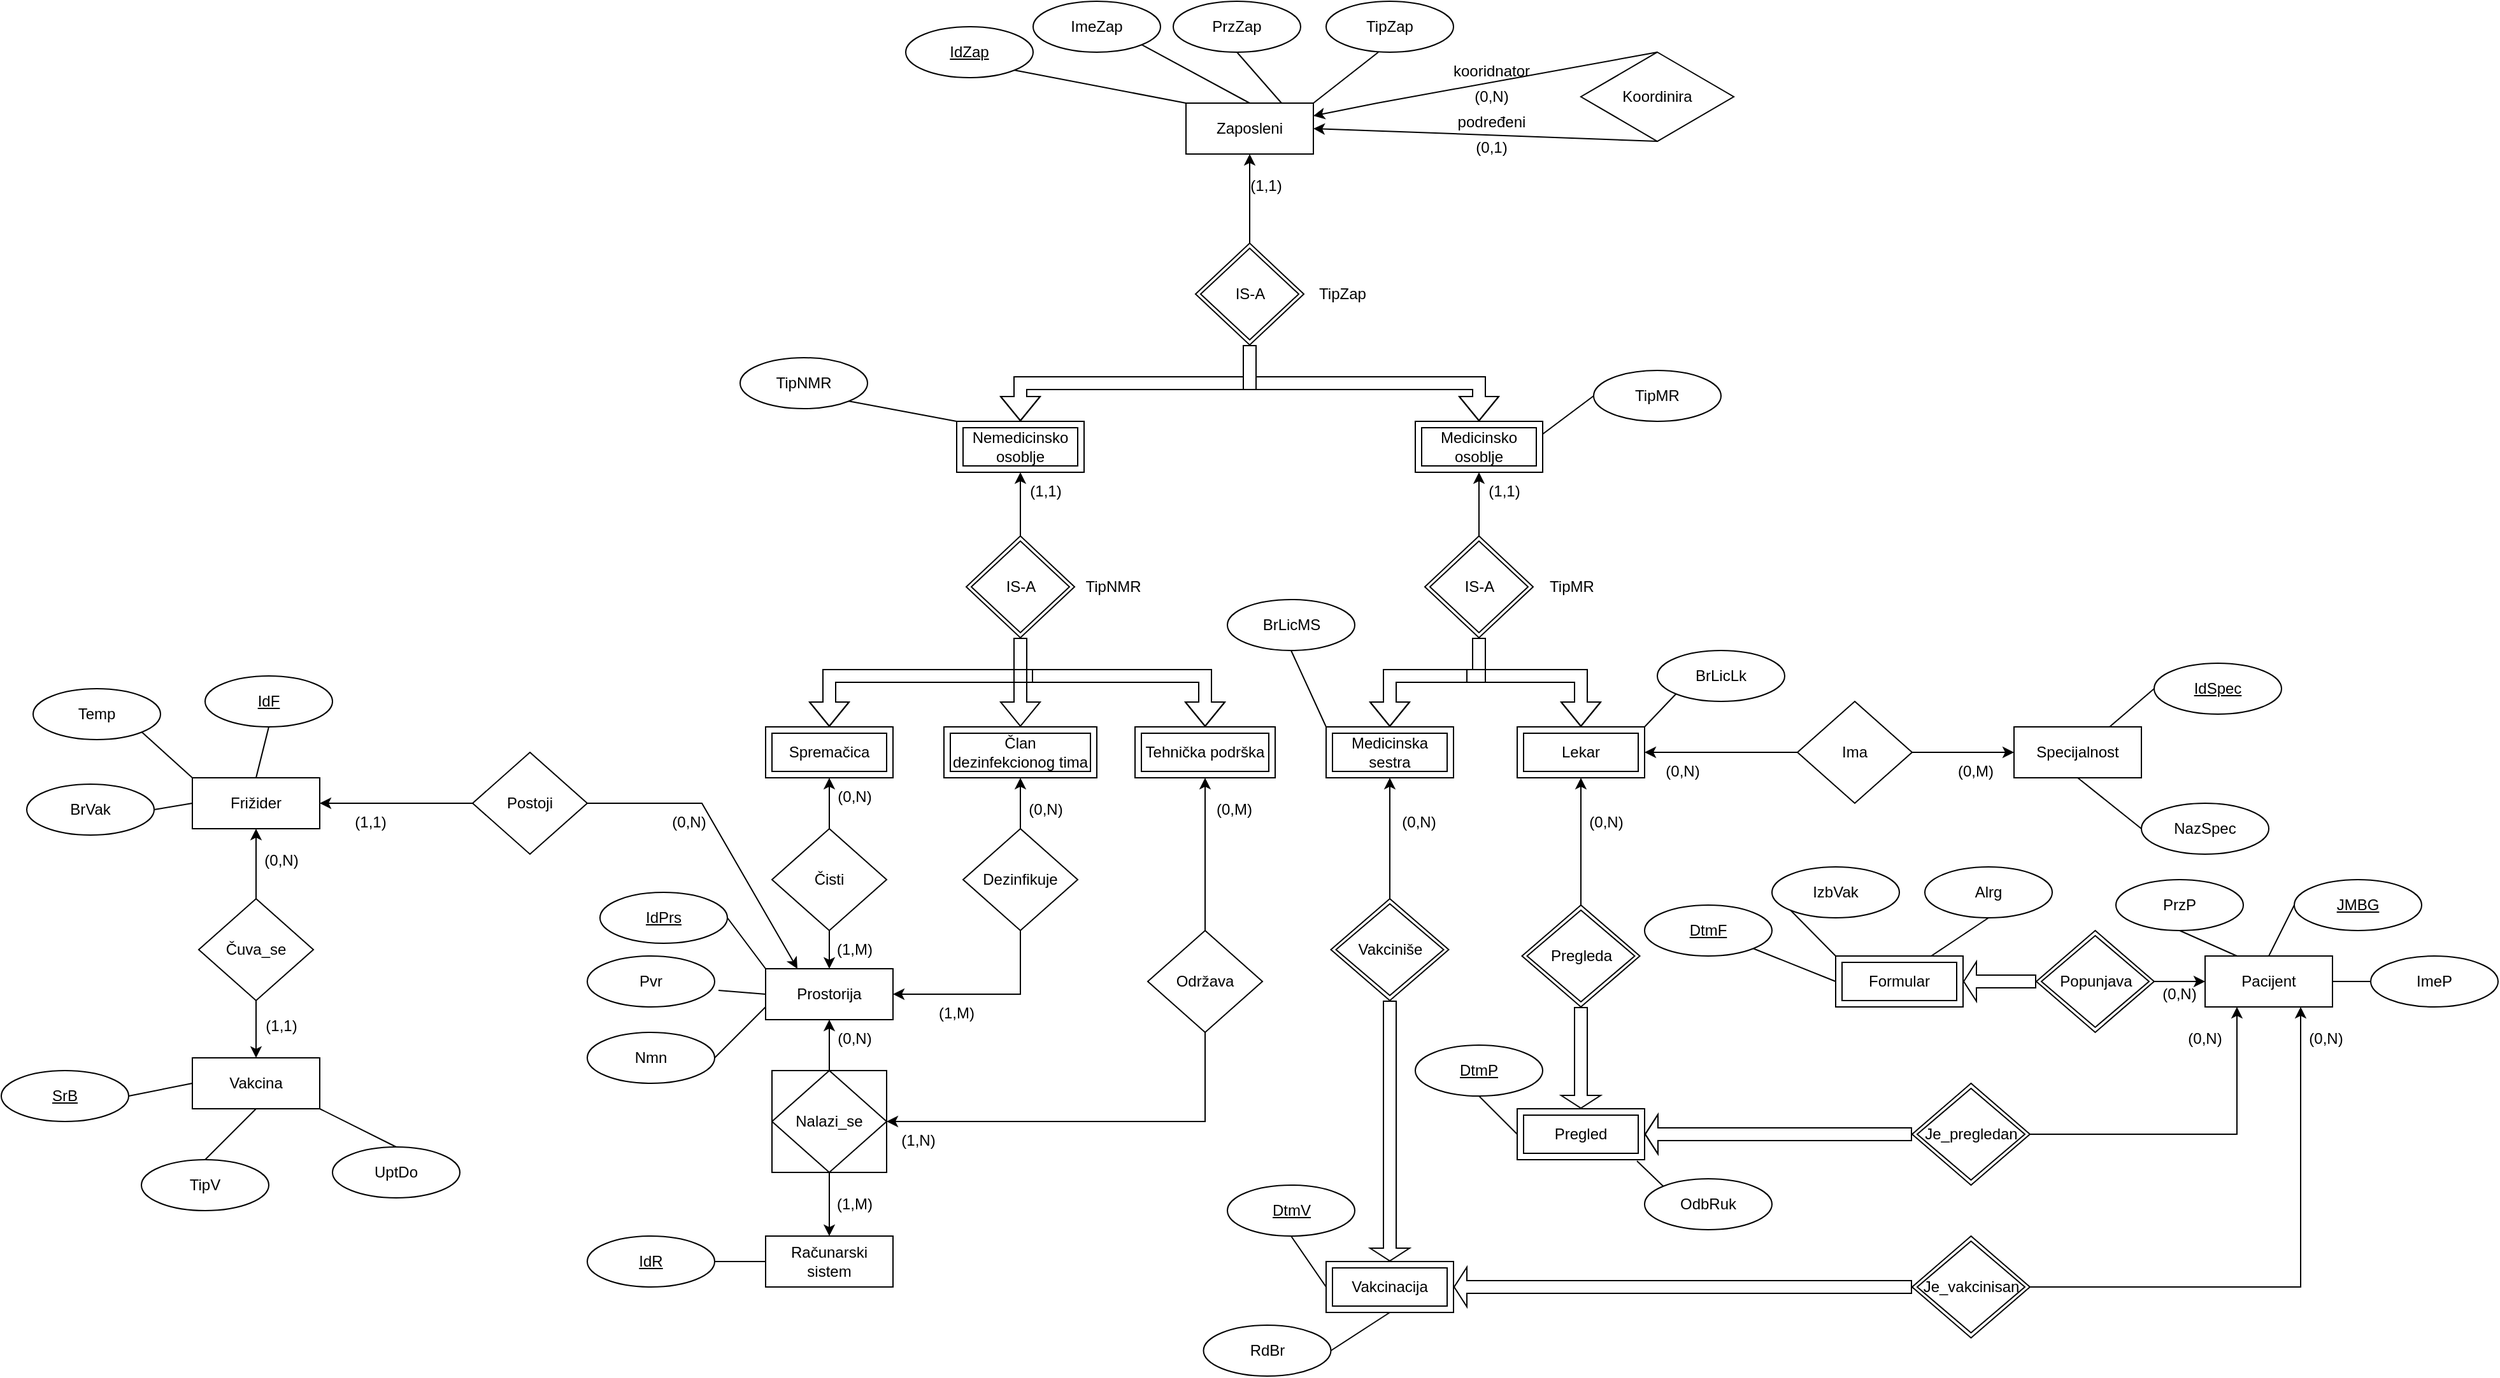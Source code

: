 <mxfile version="16.2.4" type="device"><diagram id="JkDskE3pNG-vyWXaG_0D" name="Page-1"><mxGraphModel dx="2272" dy="762" grid="1" gridSize="10" guides="1" tooltips="1" connect="1" arrows="1" fold="1" page="1" pageScale="1" pageWidth="850" pageHeight="1100" math="0" shadow="0"><root><mxCell id="0"/><mxCell id="1" parent="0"/><mxCell id="k5_KJubu_wXJLI8dpOjG-1" value="ImeZap" style="ellipse;whiteSpace=wrap;html=1;align=center;" vertex="1" parent="1"><mxGeometry x="260" y="10" width="100" height="40" as="geometry"/></mxCell><mxCell id="k5_KJubu_wXJLI8dpOjG-2" value="" style="endArrow=none;html=1;rounded=0;exitX=1;exitY=1;exitDx=0;exitDy=0;entryX=0.5;entryY=0;entryDx=0;entryDy=0;" edge="1" parent="1" source="k5_KJubu_wXJLI8dpOjG-1" target="k5_KJubu_wXJLI8dpOjG-53"><mxGeometry relative="1" as="geometry"><mxPoint x="370" y="40" as="sourcePoint"/><mxPoint x="380" y="100" as="targetPoint"/></mxGeometry></mxCell><mxCell id="k5_KJubu_wXJLI8dpOjG-3" value="PrzZap" style="ellipse;whiteSpace=wrap;html=1;align=center;" vertex="1" parent="1"><mxGeometry x="370" y="10" width="100" height="40" as="geometry"/></mxCell><mxCell id="k5_KJubu_wXJLI8dpOjG-4" value="TipZap" style="ellipse;whiteSpace=wrap;html=1;align=center;" vertex="1" parent="1"><mxGeometry x="490" y="10" width="100" height="40" as="geometry"/></mxCell><mxCell id="k5_KJubu_wXJLI8dpOjG-5" value="IdZap" style="ellipse;whiteSpace=wrap;html=1;align=center;fontStyle=4;" vertex="1" parent="1"><mxGeometry x="160" y="30" width="100" height="40" as="geometry"/></mxCell><mxCell id="k5_KJubu_wXJLI8dpOjG-6" value="" style="endArrow=none;html=1;rounded=0;exitX=1;exitY=1;exitDx=0;exitDy=0;entryX=0;entryY=0;entryDx=0;entryDy=0;" edge="1" parent="1" source="k5_KJubu_wXJLI8dpOjG-5" target="k5_KJubu_wXJLI8dpOjG-53"><mxGeometry relative="1" as="geometry"><mxPoint x="230" y="100" as="sourcePoint"/><mxPoint x="380" y="110" as="targetPoint"/></mxGeometry></mxCell><mxCell id="k5_KJubu_wXJLI8dpOjG-7" value="" style="endArrow=none;html=1;rounded=0;exitX=0.5;exitY=1;exitDx=0;exitDy=0;entryX=0.75;entryY=0;entryDx=0;entryDy=0;" edge="1" parent="1" source="k5_KJubu_wXJLI8dpOjG-3" target="k5_KJubu_wXJLI8dpOjG-53"><mxGeometry relative="1" as="geometry"><mxPoint x="350" y="90" as="sourcePoint"/><mxPoint x="405" y="100" as="targetPoint"/></mxGeometry></mxCell><mxCell id="k5_KJubu_wXJLI8dpOjG-8" value="" style="endArrow=none;html=1;rounded=0;entryX=0.41;entryY=1;entryDx=0;entryDy=0;entryPerimeter=0;exitX=1;exitY=0;exitDx=0;exitDy=0;" edge="1" parent="1" source="k5_KJubu_wXJLI8dpOjG-53" target="k5_KJubu_wXJLI8dpOjG-4"><mxGeometry relative="1" as="geometry"><mxPoint x="480" y="100" as="sourcePoint"/><mxPoint x="510" y="90" as="targetPoint"/></mxGeometry></mxCell><mxCell id="k5_KJubu_wXJLI8dpOjG-9" value="" style="edgeStyle=orthogonalEdgeStyle;rounded=0;orthogonalLoop=1;jettySize=auto;html=1;entryX=0.5;entryY=1;entryDx=0;entryDy=0;" edge="1" parent="1" source="k5_KJubu_wXJLI8dpOjG-12" target="k5_KJubu_wXJLI8dpOjG-53"><mxGeometry relative="1" as="geometry"><mxPoint x="430" y="140" as="targetPoint"/></mxGeometry></mxCell><mxCell id="k5_KJubu_wXJLI8dpOjG-10" value="" style="edgeStyle=orthogonalEdgeStyle;shape=flexArrow;rounded=0;orthogonalLoop=1;jettySize=auto;html=1;entryX=0.5;entryY=0;entryDx=0;entryDy=0;exitX=1;exitY=0.5;exitDx=0;exitDy=0;" edge="1" parent="1" source="k5_KJubu_wXJLI8dpOjG-12" target="k5_KJubu_wXJLI8dpOjG-15"><mxGeometry relative="1" as="geometry"><mxPoint x="430" y="370" as="targetPoint"/></mxGeometry></mxCell><mxCell id="k5_KJubu_wXJLI8dpOjG-11" style="edgeStyle=orthogonalEdgeStyle;shape=flexArrow;rounded=0;orthogonalLoop=1;jettySize=auto;html=1;entryX=0.5;entryY=0;entryDx=0;entryDy=0;exitX=1;exitY=0.5;exitDx=0;exitDy=0;" edge="1" parent="1" source="k5_KJubu_wXJLI8dpOjG-12" target="k5_KJubu_wXJLI8dpOjG-14"><mxGeometry relative="1" as="geometry"/></mxCell><mxCell id="k5_KJubu_wXJLI8dpOjG-12" value="IS-A" style="shape=rhombus;double=1;perimeter=rhombusPerimeter;whiteSpace=wrap;html=1;align=center;direction=south;" vertex="1" parent="1"><mxGeometry x="387.5" y="200" width="85" height="80" as="geometry"/></mxCell><mxCell id="k5_KJubu_wXJLI8dpOjG-13" value="(1,1)" style="text;html=1;strokeColor=none;fillColor=none;align=center;verticalAlign=middle;whiteSpace=wrap;rounded=0;" vertex="1" parent="1"><mxGeometry x="412.5" y="140" width="60" height="30" as="geometry"/></mxCell><mxCell id="k5_KJubu_wXJLI8dpOjG-14" value="Medicinsko osoblje" style="shape=ext;margin=3;double=1;whiteSpace=wrap;html=1;align=center;" vertex="1" parent="1"><mxGeometry x="560" y="340" width="100" height="40" as="geometry"/></mxCell><mxCell id="k5_KJubu_wXJLI8dpOjG-15" value="Nemedicinsko osoblje" style="shape=ext;margin=3;double=1;whiteSpace=wrap;html=1;align=center;" vertex="1" parent="1"><mxGeometry x="200" y="340" width="100" height="40" as="geometry"/></mxCell><mxCell id="k5_KJubu_wXJLI8dpOjG-16" value="Koordinira" style="shape=rhombus;perimeter=rhombusPerimeter;whiteSpace=wrap;html=1;align=center;" vertex="1" parent="1"><mxGeometry x="690" y="50" width="120" height="70" as="geometry"/></mxCell><mxCell id="k5_KJubu_wXJLI8dpOjG-17" value="" style="endArrow=classic;html=1;rounded=0;exitX=0.5;exitY=0;exitDx=0;exitDy=0;entryX=1;entryY=0.25;entryDx=0;entryDy=0;" edge="1" parent="1" source="k5_KJubu_wXJLI8dpOjG-16" target="k5_KJubu_wXJLI8dpOjG-53"><mxGeometry width="50" height="50" relative="1" as="geometry"><mxPoint x="700" y="60" as="sourcePoint"/><mxPoint x="480" y="110" as="targetPoint"/><Array as="points"><mxPoint x="530" y="90"/></Array></mxGeometry></mxCell><mxCell id="k5_KJubu_wXJLI8dpOjG-18" value="" style="endArrow=classic;html=1;rounded=0;exitX=0.5;exitY=1;exitDx=0;exitDy=0;entryX=1;entryY=0.5;entryDx=0;entryDy=0;" edge="1" parent="1" source="k5_KJubu_wXJLI8dpOjG-16" target="k5_KJubu_wXJLI8dpOjG-53"><mxGeometry width="50" height="50" relative="1" as="geometry"><mxPoint x="580" y="180" as="sourcePoint"/><mxPoint x="470" y="140" as="targetPoint"/></mxGeometry></mxCell><mxCell id="k5_KJubu_wXJLI8dpOjG-19" value="TipZap" style="text;html=1;strokeColor=none;fillColor=none;align=center;verticalAlign=middle;whiteSpace=wrap;rounded=0;" vertex="1" parent="1"><mxGeometry x="472.5" y="225" width="60" height="30" as="geometry"/></mxCell><mxCell id="k5_KJubu_wXJLI8dpOjG-20" value="kooridnator" style="text;html=1;strokeColor=none;fillColor=none;align=center;verticalAlign=middle;whiteSpace=wrap;rounded=0;" vertex="1" parent="1"><mxGeometry x="590" y="50" width="60" height="30" as="geometry"/></mxCell><mxCell id="k5_KJubu_wXJLI8dpOjG-21" value="podređeni" style="text;html=1;strokeColor=none;fillColor=none;align=center;verticalAlign=middle;whiteSpace=wrap;rounded=0;" vertex="1" parent="1"><mxGeometry x="590" y="90" width="60" height="30" as="geometry"/></mxCell><mxCell id="k5_KJubu_wXJLI8dpOjG-22" value="(0,1)" style="text;html=1;strokeColor=none;fillColor=none;align=center;verticalAlign=middle;whiteSpace=wrap;rounded=0;" vertex="1" parent="1"><mxGeometry x="590" y="110" width="60" height="30" as="geometry"/></mxCell><mxCell id="k5_KJubu_wXJLI8dpOjG-23" value="(0,N)" style="text;html=1;strokeColor=none;fillColor=none;align=center;verticalAlign=middle;whiteSpace=wrap;rounded=0;" vertex="1" parent="1"><mxGeometry x="590" y="70" width="60" height="30" as="geometry"/></mxCell><mxCell id="k5_KJubu_wXJLI8dpOjG-24" value="" style="edgeStyle=orthogonalEdgeStyle;shape=flexArrow;rounded=0;orthogonalLoop=1;jettySize=auto;html=1;entryX=0.5;entryY=0;entryDx=0;entryDy=0;" edge="1" parent="1" source="k5_KJubu_wXJLI8dpOjG-25" target="k5_KJubu_wXJLI8dpOjG-30"><mxGeometry relative="1" as="geometry"><Array as="points"><mxPoint x="250" y="540"/><mxPoint x="395" y="540"/></Array></mxGeometry></mxCell><mxCell id="k5_KJubu_wXJLI8dpOjG-25" value="IS-A" style="shape=rhombus;double=1;perimeter=rhombusPerimeter;whiteSpace=wrap;html=1;align=center;direction=south;" vertex="1" parent="1"><mxGeometry x="207.5" y="430" width="85" height="80" as="geometry"/></mxCell><mxCell id="k5_KJubu_wXJLI8dpOjG-26" value="" style="endArrow=classic;html=1;rounded=0;exitX=0;exitY=0.5;exitDx=0;exitDy=0;" edge="1" parent="1" source="k5_KJubu_wXJLI8dpOjG-25" target="k5_KJubu_wXJLI8dpOjG-15"><mxGeometry width="50" height="50" relative="1" as="geometry"><mxPoint x="410" y="470" as="sourcePoint"/><mxPoint x="460" y="420" as="targetPoint"/></mxGeometry></mxCell><mxCell id="k5_KJubu_wXJLI8dpOjG-27" value="(1,1)" style="text;html=1;strokeColor=none;fillColor=none;align=center;verticalAlign=middle;whiteSpace=wrap;rounded=0;" vertex="1" parent="1"><mxGeometry x="240" y="380" width="60" height="30" as="geometry"/></mxCell><mxCell id="k5_KJubu_wXJLI8dpOjG-28" value="Spremačica" style="shape=ext;margin=3;double=1;whiteSpace=wrap;html=1;align=center;" vertex="1" parent="1"><mxGeometry x="50" y="580" width="100" height="40" as="geometry"/></mxCell><mxCell id="k5_KJubu_wXJLI8dpOjG-29" value="Član dezinfekcionog tima" style="shape=ext;margin=3;double=1;whiteSpace=wrap;html=1;align=center;" vertex="1" parent="1"><mxGeometry x="190" y="580" width="120" height="40" as="geometry"/></mxCell><mxCell id="k5_KJubu_wXJLI8dpOjG-30" value="Tehnička podrška" style="shape=ext;margin=3;double=1;whiteSpace=wrap;html=1;align=center;" vertex="1" parent="1"><mxGeometry x="340" y="580" width="110" height="40" as="geometry"/></mxCell><mxCell id="k5_KJubu_wXJLI8dpOjG-31" value="" style="shape=flexArrow;endArrow=classic;html=1;rounded=0;entryX=0.5;entryY=0;entryDx=0;entryDy=0;" edge="1" parent="1" target="k5_KJubu_wXJLI8dpOjG-28"><mxGeometry width="50" height="50" relative="1" as="geometry"><mxPoint x="260" y="540" as="sourcePoint"/><mxPoint x="125" y="430" as="targetPoint"/><Array as="points"><mxPoint x="100" y="540"/></Array></mxGeometry></mxCell><mxCell id="k5_KJubu_wXJLI8dpOjG-32" value="" style="shape=flexArrow;endArrow=classic;html=1;rounded=0;entryX=0.5;entryY=0;entryDx=0;entryDy=0;exitX=1;exitY=0.5;exitDx=0;exitDy=0;" edge="1" parent="1" source="k5_KJubu_wXJLI8dpOjG-25" target="k5_KJubu_wXJLI8dpOjG-29"><mxGeometry width="50" height="50" relative="1" as="geometry"><mxPoint x="250" y="540" as="sourcePoint"/><mxPoint x="460" y="400" as="targetPoint"/></mxGeometry></mxCell><mxCell id="k5_KJubu_wXJLI8dpOjG-33" value="TipNMR" style="ellipse;whiteSpace=wrap;html=1;align=center;" vertex="1" parent="1"><mxGeometry x="30" y="290" width="100" height="40" as="geometry"/></mxCell><mxCell id="k5_KJubu_wXJLI8dpOjG-34" value="" style="endArrow=none;html=1;rounded=0;entryX=0;entryY=0;entryDx=0;entryDy=0;exitX=1;exitY=1;exitDx=0;exitDy=0;" edge="1" parent="1" source="k5_KJubu_wXJLI8dpOjG-33" target="k5_KJubu_wXJLI8dpOjG-15"><mxGeometry relative="1" as="geometry"><mxPoint x="20" y="370" as="sourcePoint"/><mxPoint x="180" y="370" as="targetPoint"/></mxGeometry></mxCell><mxCell id="k5_KJubu_wXJLI8dpOjG-35" value="TipNMR" style="text;html=1;strokeColor=none;fillColor=none;align=center;verticalAlign=middle;whiteSpace=wrap;rounded=0;" vertex="1" parent="1"><mxGeometry x="292.5" y="455" width="60" height="30" as="geometry"/></mxCell><mxCell id="k5_KJubu_wXJLI8dpOjG-36" value="Čisti" style="shape=rhombus;perimeter=rhombusPerimeter;whiteSpace=wrap;html=1;align=center;" vertex="1" parent="1"><mxGeometry x="55" y="660" width="90" height="80" as="geometry"/></mxCell><mxCell id="k5_KJubu_wXJLI8dpOjG-37" value="" style="endArrow=classic;html=1;rounded=0;exitX=0.5;exitY=0;exitDx=0;exitDy=0;" edge="1" parent="1" source="k5_KJubu_wXJLI8dpOjG-36"><mxGeometry width="50" height="50" relative="1" as="geometry"><mxPoint x="270" y="740" as="sourcePoint"/><mxPoint x="100" y="620" as="targetPoint"/></mxGeometry></mxCell><mxCell id="k5_KJubu_wXJLI8dpOjG-38" value="" style="endArrow=classic;html=1;rounded=0;entryX=0.5;entryY=0;entryDx=0;entryDy=0;exitX=0.5;exitY=1;exitDx=0;exitDy=0;" edge="1" parent="1" source="k5_KJubu_wXJLI8dpOjG-36" target="k5_KJubu_wXJLI8dpOjG-52"><mxGeometry width="50" height="50" relative="1" as="geometry"><mxPoint x="410" y="630" as="sourcePoint"/><mxPoint x="100" y="770" as="targetPoint"/></mxGeometry></mxCell><mxCell id="k5_KJubu_wXJLI8dpOjG-39" value="(0,N)" style="text;html=1;strokeColor=none;fillColor=none;align=center;verticalAlign=middle;whiteSpace=wrap;rounded=0;" vertex="1" parent="1"><mxGeometry x="90" y="620" width="60" height="30" as="geometry"/></mxCell><mxCell id="k5_KJubu_wXJLI8dpOjG-40" value="(1,M)" style="text;html=1;strokeColor=none;fillColor=none;align=center;verticalAlign=middle;whiteSpace=wrap;rounded=0;" vertex="1" parent="1"><mxGeometry x="90" y="740" width="60" height="30" as="geometry"/></mxCell><mxCell id="k5_KJubu_wXJLI8dpOjG-41" value="Dezinfikuje" style="shape=rhombus;perimeter=rhombusPerimeter;whiteSpace=wrap;html=1;align=center;" vertex="1" parent="1"><mxGeometry x="205" y="660" width="90" height="80" as="geometry"/></mxCell><mxCell id="k5_KJubu_wXJLI8dpOjG-42" value="" style="endArrow=classic;html=1;rounded=0;exitX=0.5;exitY=0;exitDx=0;exitDy=0;entryX=0.5;entryY=1;entryDx=0;entryDy=0;" edge="1" parent="1" source="k5_KJubu_wXJLI8dpOjG-41" target="k5_KJubu_wXJLI8dpOjG-29"><mxGeometry width="50" height="50" relative="1" as="geometry"><mxPoint x="400" y="650" as="sourcePoint"/><mxPoint x="450" y="600" as="targetPoint"/></mxGeometry></mxCell><mxCell id="k5_KJubu_wXJLI8dpOjG-43" value="" style="endArrow=classic;html=1;rounded=0;entryX=1;entryY=0.5;entryDx=0;entryDy=0;exitX=0.5;exitY=1;exitDx=0;exitDy=0;" edge="1" parent="1" source="k5_KJubu_wXJLI8dpOjG-41" target="k5_KJubu_wXJLI8dpOjG-52"><mxGeometry width="50" height="50" relative="1" as="geometry"><mxPoint x="400" y="650" as="sourcePoint"/><mxPoint x="150" y="790" as="targetPoint"/><Array as="points"><mxPoint x="250" y="790"/></Array></mxGeometry></mxCell><mxCell id="k5_KJubu_wXJLI8dpOjG-44" value="(0,N)" style="text;html=1;strokeColor=none;fillColor=none;align=center;verticalAlign=middle;whiteSpace=wrap;rounded=0;" vertex="1" parent="1"><mxGeometry x="240" y="630" width="60" height="30" as="geometry"/></mxCell><mxCell id="k5_KJubu_wXJLI8dpOjG-45" value="(1,M)" style="text;html=1;strokeColor=none;fillColor=none;align=center;verticalAlign=middle;whiteSpace=wrap;rounded=0;" vertex="1" parent="1"><mxGeometry x="170" y="790" width="60" height="30" as="geometry"/></mxCell><mxCell id="k5_KJubu_wXJLI8dpOjG-46" value="IdPrs" style="ellipse;whiteSpace=wrap;html=1;align=center;fontStyle=4;" vertex="1" parent="1"><mxGeometry x="-80" y="710" width="100" height="40" as="geometry"/></mxCell><mxCell id="k5_KJubu_wXJLI8dpOjG-47" value="Pvr" style="ellipse;whiteSpace=wrap;html=1;align=center;" vertex="1" parent="1"><mxGeometry x="-90" y="760" width="100" height="40" as="geometry"/></mxCell><mxCell id="k5_KJubu_wXJLI8dpOjG-48" value="Nmn" style="ellipse;whiteSpace=wrap;html=1;align=center;" vertex="1" parent="1"><mxGeometry x="-90" y="820" width="100" height="40" as="geometry"/></mxCell><mxCell id="k5_KJubu_wXJLI8dpOjG-49" value="" style="endArrow=none;html=1;rounded=0;entryX=0;entryY=0;entryDx=0;entryDy=0;exitX=1;exitY=0.5;exitDx=0;exitDy=0;" edge="1" parent="1" source="k5_KJubu_wXJLI8dpOjG-46" target="k5_KJubu_wXJLI8dpOjG-52"><mxGeometry relative="1" as="geometry"><mxPoint x="-210" y="690" as="sourcePoint"/><mxPoint x="50" y="770" as="targetPoint"/></mxGeometry></mxCell><mxCell id="k5_KJubu_wXJLI8dpOjG-50" value="" style="endArrow=none;html=1;rounded=0;entryX=0;entryY=0.5;entryDx=0;entryDy=0;exitX=1.03;exitY=0.675;exitDx=0;exitDy=0;exitPerimeter=0;" edge="1" parent="1" source="k5_KJubu_wXJLI8dpOjG-47" target="k5_KJubu_wXJLI8dpOjG-52"><mxGeometry relative="1" as="geometry"><mxPoint x="10" y="880" as="sourcePoint"/><mxPoint x="50" y="790" as="targetPoint"/></mxGeometry></mxCell><mxCell id="k5_KJubu_wXJLI8dpOjG-51" value="" style="endArrow=none;html=1;rounded=0;entryX=0;entryY=0.75;entryDx=0;entryDy=0;exitX=1;exitY=0.5;exitDx=0;exitDy=0;" edge="1" parent="1" source="k5_KJubu_wXJLI8dpOjG-48" target="k5_KJubu_wXJLI8dpOjG-52"><mxGeometry relative="1" as="geometry"><mxPoint x="60" y="890" as="sourcePoint"/><mxPoint x="50" y="810" as="targetPoint"/></mxGeometry></mxCell><mxCell id="k5_KJubu_wXJLI8dpOjG-52" value="Prostorija" style="whiteSpace=wrap;html=1;align=center;" vertex="1" parent="1"><mxGeometry x="50" y="770" width="100" height="40" as="geometry"/></mxCell><mxCell id="k5_KJubu_wXJLI8dpOjG-53" value="Zaposleni" style="whiteSpace=wrap;html=1;align=center;" vertex="1" parent="1"><mxGeometry x="380" y="90" width="100" height="40" as="geometry"/></mxCell><mxCell id="k5_KJubu_wXJLI8dpOjG-54" value="Računarski&lt;br&gt;sistem" style="whiteSpace=wrap;html=1;align=center;" vertex="1" parent="1"><mxGeometry x="50" y="980" width="100" height="40" as="geometry"/></mxCell><mxCell id="k5_KJubu_wXJLI8dpOjG-55" value="" style="endArrow=classic;html=1;rounded=0;exitX=0.5;exitY=0;exitDx=0;exitDy=0;entryX=0.5;entryY=1;entryDx=0;entryDy=0;" edge="1" parent="1" source="k5_KJubu_wXJLI8dpOjG-59" target="k5_KJubu_wXJLI8dpOjG-52"><mxGeometry width="50" height="50" relative="1" as="geometry"><mxPoint x="100" y="850" as="sourcePoint"/><mxPoint x="270" y="800" as="targetPoint"/></mxGeometry></mxCell><mxCell id="k5_KJubu_wXJLI8dpOjG-56" value="" style="endArrow=classic;html=1;rounded=0;entryX=0.5;entryY=0;entryDx=0;entryDy=0;exitX=0.5;exitY=1;exitDx=0;exitDy=0;" edge="1" parent="1" source="k5_KJubu_wXJLI8dpOjG-59" target="k5_KJubu_wXJLI8dpOjG-54"><mxGeometry width="50" height="50" relative="1" as="geometry"><mxPoint x="100" y="930" as="sourcePoint"/><mxPoint x="270" y="800" as="targetPoint"/></mxGeometry></mxCell><mxCell id="k5_KJubu_wXJLI8dpOjG-57" value="(1,M)" style="text;html=1;strokeColor=none;fillColor=none;align=center;verticalAlign=middle;whiteSpace=wrap;rounded=0;" vertex="1" parent="1"><mxGeometry x="90" y="940" width="60" height="30" as="geometry"/></mxCell><mxCell id="k5_KJubu_wXJLI8dpOjG-58" value="(0,N)" style="text;html=1;strokeColor=none;fillColor=none;align=center;verticalAlign=middle;whiteSpace=wrap;rounded=0;" vertex="1" parent="1"><mxGeometry x="90" y="810" width="60" height="30" as="geometry"/></mxCell><mxCell id="k5_KJubu_wXJLI8dpOjG-59" value="Nalazi_se" style="shape=associativeEntity;whiteSpace=wrap;html=1;align=center;" vertex="1" parent="1"><mxGeometry x="55" y="850" width="90" height="80" as="geometry"/></mxCell><mxCell id="k5_KJubu_wXJLI8dpOjG-60" value="Održava" style="shape=rhombus;perimeter=rhombusPerimeter;whiteSpace=wrap;html=1;align=center;" vertex="1" parent="1"><mxGeometry x="350" y="740" width="90" height="80" as="geometry"/></mxCell><mxCell id="k5_KJubu_wXJLI8dpOjG-61" value="" style="endArrow=classic;html=1;rounded=0;exitX=0.5;exitY=0;exitDx=0;exitDy=0;entryX=0.5;entryY=1;entryDx=0;entryDy=0;" edge="1" parent="1" source="k5_KJubu_wXJLI8dpOjG-60" target="k5_KJubu_wXJLI8dpOjG-30"><mxGeometry width="50" height="50" relative="1" as="geometry"><mxPoint x="300" y="750" as="sourcePoint"/><mxPoint x="270" y="710" as="targetPoint"/></mxGeometry></mxCell><mxCell id="k5_KJubu_wXJLI8dpOjG-62" value="(0,M)" style="text;html=1;strokeColor=none;fillColor=none;align=center;verticalAlign=middle;whiteSpace=wrap;rounded=0;" vertex="1" parent="1"><mxGeometry x="387.5" y="630" width="60" height="30" as="geometry"/></mxCell><mxCell id="k5_KJubu_wXJLI8dpOjG-63" value="IdR" style="ellipse;whiteSpace=wrap;html=1;align=center;fontStyle=4;" vertex="1" parent="1"><mxGeometry x="-90" y="980" width="100" height="40" as="geometry"/></mxCell><mxCell id="k5_KJubu_wXJLI8dpOjG-64" value="" style="endArrow=none;html=1;rounded=0;entryX=0;entryY=0.5;entryDx=0;entryDy=0;exitX=1;exitY=0.5;exitDx=0;exitDy=0;" edge="1" parent="1" source="k5_KJubu_wXJLI8dpOjG-63" target="k5_KJubu_wXJLI8dpOjG-54"><mxGeometry relative="1" as="geometry"><mxPoint x="-50" y="1060" as="sourcePoint"/><mxPoint x="110" y="1060" as="targetPoint"/></mxGeometry></mxCell><mxCell id="k5_KJubu_wXJLI8dpOjG-65" value="Postoji" style="shape=rhombus;perimeter=rhombusPerimeter;whiteSpace=wrap;html=1;align=center;" vertex="1" parent="1"><mxGeometry x="-180" y="600" width="90" height="80" as="geometry"/></mxCell><mxCell id="k5_KJubu_wXJLI8dpOjG-66" value="Frižider" style="whiteSpace=wrap;html=1;align=center;" vertex="1" parent="1"><mxGeometry x="-400" y="620" width="100" height="40" as="geometry"/></mxCell><mxCell id="k5_KJubu_wXJLI8dpOjG-67" value="" style="endArrow=classic;html=1;rounded=0;exitX=1;exitY=0.5;exitDx=0;exitDy=0;entryX=0.25;entryY=0;entryDx=0;entryDy=0;" edge="1" parent="1" source="k5_KJubu_wXJLI8dpOjG-65" target="k5_KJubu_wXJLI8dpOjG-52"><mxGeometry width="50" height="50" relative="1" as="geometry"><mxPoint x="220" y="760" as="sourcePoint"/><mxPoint x="270" y="710" as="targetPoint"/><Array as="points"><mxPoint y="640"/></Array></mxGeometry></mxCell><mxCell id="k5_KJubu_wXJLI8dpOjG-68" value="" style="endArrow=classic;html=1;rounded=0;exitX=0;exitY=0.5;exitDx=0;exitDy=0;entryX=1;entryY=0.5;entryDx=0;entryDy=0;" edge="1" parent="1" source="k5_KJubu_wXJLI8dpOjG-65" target="k5_KJubu_wXJLI8dpOjG-66"><mxGeometry width="50" height="50" relative="1" as="geometry"><mxPoint x="220" y="760" as="sourcePoint"/><mxPoint x="270" y="710" as="targetPoint"/></mxGeometry></mxCell><mxCell id="k5_KJubu_wXJLI8dpOjG-69" value="Vakcina" style="whiteSpace=wrap;html=1;align=center;" vertex="1" parent="1"><mxGeometry x="-400" y="840" width="100" height="40" as="geometry"/></mxCell><mxCell id="k5_KJubu_wXJLI8dpOjG-70" value="Čuva_se" style="shape=rhombus;perimeter=rhombusPerimeter;whiteSpace=wrap;html=1;align=center;" vertex="1" parent="1"><mxGeometry x="-395" y="715" width="90" height="80" as="geometry"/></mxCell><mxCell id="k5_KJubu_wXJLI8dpOjG-71" value="" style="endArrow=classic;html=1;rounded=0;exitX=0.5;exitY=0;exitDx=0;exitDy=0;entryX=0.5;entryY=1;entryDx=0;entryDy=0;" edge="1" parent="1" source="k5_KJubu_wXJLI8dpOjG-70" target="k5_KJubu_wXJLI8dpOjG-66"><mxGeometry width="50" height="50" relative="1" as="geometry"><mxPoint x="-160" y="760" as="sourcePoint"/><mxPoint x="-110" y="710" as="targetPoint"/></mxGeometry></mxCell><mxCell id="k5_KJubu_wXJLI8dpOjG-72" value="" style="endArrow=classic;html=1;rounded=0;exitX=0.5;exitY=1;exitDx=0;exitDy=0;" edge="1" parent="1" source="k5_KJubu_wXJLI8dpOjG-70" target="k5_KJubu_wXJLI8dpOjG-69"><mxGeometry width="50" height="50" relative="1" as="geometry"><mxPoint x="-160" y="760" as="sourcePoint"/><mxPoint x="-110" y="710" as="targetPoint"/></mxGeometry></mxCell><mxCell id="k5_KJubu_wXJLI8dpOjG-73" value="(1,1)" style="text;html=1;strokeColor=none;fillColor=none;align=center;verticalAlign=middle;whiteSpace=wrap;rounded=0;" vertex="1" parent="1"><mxGeometry x="-360" y="800" width="60" height="30" as="geometry"/></mxCell><mxCell id="k5_KJubu_wXJLI8dpOjG-74" value="(0,N)" style="text;html=1;strokeColor=none;fillColor=none;align=center;verticalAlign=middle;whiteSpace=wrap;rounded=0;" vertex="1" parent="1"><mxGeometry x="-360" y="670" width="60" height="30" as="geometry"/></mxCell><mxCell id="k5_KJubu_wXJLI8dpOjG-75" value="(1,1)" style="text;html=1;strokeColor=none;fillColor=none;align=center;verticalAlign=middle;whiteSpace=wrap;rounded=0;" vertex="1" parent="1"><mxGeometry x="-290" y="640" width="60" height="30" as="geometry"/></mxCell><mxCell id="k5_KJubu_wXJLI8dpOjG-76" value="(0,N)" style="text;html=1;strokeColor=none;fillColor=none;align=center;verticalAlign=middle;whiteSpace=wrap;rounded=0;" vertex="1" parent="1"><mxGeometry x="-40" y="640" width="60" height="30" as="geometry"/></mxCell><mxCell id="k5_KJubu_wXJLI8dpOjG-77" value="IS-A" style="shape=rhombus;double=1;perimeter=rhombusPerimeter;whiteSpace=wrap;html=1;align=center;direction=south;" vertex="1" parent="1"><mxGeometry x="567.5" y="430" width="85" height="80" as="geometry"/></mxCell><mxCell id="k5_KJubu_wXJLI8dpOjG-78" value="" style="endArrow=classic;html=1;rounded=0;exitX=0;exitY=0.5;exitDx=0;exitDy=0;entryX=0.5;entryY=1;entryDx=0;entryDy=0;" edge="1" parent="1" source="k5_KJubu_wXJLI8dpOjG-77" target="k5_KJubu_wXJLI8dpOjG-14"><mxGeometry width="50" height="50" relative="1" as="geometry"><mxPoint x="400" y="560" as="sourcePoint"/><mxPoint x="450" y="510" as="targetPoint"/></mxGeometry></mxCell><mxCell id="k5_KJubu_wXJLI8dpOjG-79" value="Temp" style="ellipse;whiteSpace=wrap;html=1;align=center;" vertex="1" parent="1"><mxGeometry x="-525" y="550" width="100" height="40" as="geometry"/></mxCell><mxCell id="k5_KJubu_wXJLI8dpOjG-80" value="BrVak" style="ellipse;whiteSpace=wrap;html=1;align=center;" vertex="1" parent="1"><mxGeometry x="-530" y="625" width="100" height="40" as="geometry"/></mxCell><mxCell id="k5_KJubu_wXJLI8dpOjG-81" value="IdF" style="ellipse;whiteSpace=wrap;html=1;align=center;fontStyle=4;" vertex="1" parent="1"><mxGeometry x="-390" y="540" width="100" height="40" as="geometry"/></mxCell><mxCell id="k5_KJubu_wXJLI8dpOjG-82" value="" style="endArrow=none;html=1;rounded=0;exitX=0.5;exitY=1;exitDx=0;exitDy=0;entryX=0.5;entryY=0;entryDx=0;entryDy=0;" edge="1" parent="1" source="k5_KJubu_wXJLI8dpOjG-81" target="k5_KJubu_wXJLI8dpOjG-66"><mxGeometry relative="1" as="geometry"><mxPoint x="-180" y="730" as="sourcePoint"/><mxPoint x="-20" y="730" as="targetPoint"/></mxGeometry></mxCell><mxCell id="k5_KJubu_wXJLI8dpOjG-83" value="" style="endArrow=none;html=1;rounded=0;exitX=0;exitY=0;exitDx=0;exitDy=0;entryX=1;entryY=1;entryDx=0;entryDy=0;" edge="1" parent="1" source="k5_KJubu_wXJLI8dpOjG-66" target="k5_KJubu_wXJLI8dpOjG-79"><mxGeometry relative="1" as="geometry"><mxPoint x="-180" y="730" as="sourcePoint"/><mxPoint x="-20" y="730" as="targetPoint"/></mxGeometry></mxCell><mxCell id="k5_KJubu_wXJLI8dpOjG-84" value="" style="endArrow=none;html=1;rounded=0;entryX=0;entryY=0.5;entryDx=0;entryDy=0;exitX=1;exitY=0.5;exitDx=0;exitDy=0;" edge="1" parent="1" source="k5_KJubu_wXJLI8dpOjG-80" target="k5_KJubu_wXJLI8dpOjG-66"><mxGeometry relative="1" as="geometry"><mxPoint x="-180" y="730" as="sourcePoint"/><mxPoint x="-20" y="730" as="targetPoint"/></mxGeometry></mxCell><mxCell id="k5_KJubu_wXJLI8dpOjG-85" value="SrB" style="ellipse;whiteSpace=wrap;html=1;align=center;fontStyle=4;" vertex="1" parent="1"><mxGeometry x="-550" y="850" width="100" height="40" as="geometry"/></mxCell><mxCell id="k5_KJubu_wXJLI8dpOjG-86" value="TipV" style="ellipse;whiteSpace=wrap;html=1;align=center;" vertex="1" parent="1"><mxGeometry x="-440" y="920" width="100" height="40" as="geometry"/></mxCell><mxCell id="k5_KJubu_wXJLI8dpOjG-87" value="UptDo" style="ellipse;whiteSpace=wrap;html=1;align=center;" vertex="1" parent="1"><mxGeometry x="-290" y="910" width="100" height="40" as="geometry"/></mxCell><mxCell id="k5_KJubu_wXJLI8dpOjG-88" value="" style="endArrow=none;html=1;rounded=0;exitX=0.5;exitY=0;exitDx=0;exitDy=0;entryX=1;entryY=1;entryDx=0;entryDy=0;" edge="1" parent="1" source="k5_KJubu_wXJLI8dpOjG-87" target="k5_KJubu_wXJLI8dpOjG-69"><mxGeometry relative="1" as="geometry"><mxPoint x="-180" y="730" as="sourcePoint"/><mxPoint x="-20" y="730" as="targetPoint"/></mxGeometry></mxCell><mxCell id="k5_KJubu_wXJLI8dpOjG-89" value="" style="endArrow=none;html=1;rounded=0;exitX=0.5;exitY=0;exitDx=0;exitDy=0;entryX=0.5;entryY=1;entryDx=0;entryDy=0;" edge="1" parent="1" source="k5_KJubu_wXJLI8dpOjG-86" target="k5_KJubu_wXJLI8dpOjG-69"><mxGeometry relative="1" as="geometry"><mxPoint x="-180" y="730" as="sourcePoint"/><mxPoint x="-20" y="730" as="targetPoint"/></mxGeometry></mxCell><mxCell id="k5_KJubu_wXJLI8dpOjG-90" value="" style="endArrow=none;html=1;rounded=0;exitX=1;exitY=0.5;exitDx=0;exitDy=0;entryX=0;entryY=0.5;entryDx=0;entryDy=0;" edge="1" parent="1" source="k5_KJubu_wXJLI8dpOjG-85" target="k5_KJubu_wXJLI8dpOjG-69"><mxGeometry relative="1" as="geometry"><mxPoint x="-180" y="730" as="sourcePoint"/><mxPoint x="-20" y="730" as="targetPoint"/></mxGeometry></mxCell><mxCell id="k5_KJubu_wXJLI8dpOjG-91" value="TipMR" style="ellipse;whiteSpace=wrap;html=1;align=center;" vertex="1" parent="1"><mxGeometry x="700" y="300" width="100" height="40" as="geometry"/></mxCell><mxCell id="k5_KJubu_wXJLI8dpOjG-92" value="" style="endArrow=none;html=1;rounded=0;entryX=0;entryY=0.5;entryDx=0;entryDy=0;exitX=1;exitY=0.25;exitDx=0;exitDy=0;" edge="1" parent="1" source="k5_KJubu_wXJLI8dpOjG-14" target="k5_KJubu_wXJLI8dpOjG-91"><mxGeometry relative="1" as="geometry"><mxPoint x="450" y="230" as="sourcePoint"/><mxPoint x="610" y="230" as="targetPoint"/></mxGeometry></mxCell><mxCell id="k5_KJubu_wXJLI8dpOjG-93" value="TipMR" style="text;html=1;strokeColor=none;fillColor=none;align=center;verticalAlign=middle;whiteSpace=wrap;rounded=0;" vertex="1" parent="1"><mxGeometry x="652.5" y="455" width="60" height="30" as="geometry"/></mxCell><mxCell id="k5_KJubu_wXJLI8dpOjG-94" value="Medicinska sestra" style="shape=ext;margin=3;double=1;whiteSpace=wrap;html=1;align=center;" vertex="1" parent="1"><mxGeometry x="490" y="580" width="100" height="40" as="geometry"/></mxCell><mxCell id="k5_KJubu_wXJLI8dpOjG-95" value="Lekar" style="shape=ext;margin=3;double=1;whiteSpace=wrap;html=1;align=center;" vertex="1" parent="1"><mxGeometry x="640" y="580" width="100" height="40" as="geometry"/></mxCell><mxCell id="k5_KJubu_wXJLI8dpOjG-96" value="" style="shape=flexArrow;endArrow=classic;html=1;rounded=0;entryX=0.5;entryY=0;entryDx=0;entryDy=0;exitX=1;exitY=0.5;exitDx=0;exitDy=0;" edge="1" parent="1" source="k5_KJubu_wXJLI8dpOjG-77" target="k5_KJubu_wXJLI8dpOjG-94"><mxGeometry width="50" height="50" relative="1" as="geometry"><mxPoint x="610" y="540" as="sourcePoint"/><mxPoint x="470" y="500" as="targetPoint"/><Array as="points"><mxPoint x="610" y="540"/><mxPoint x="540" y="540"/></Array></mxGeometry></mxCell><mxCell id="k5_KJubu_wXJLI8dpOjG-97" value="" style="shape=flexArrow;endArrow=classic;html=1;rounded=0;entryX=0.5;entryY=0;entryDx=0;entryDy=0;" edge="1" parent="1" target="k5_KJubu_wXJLI8dpOjG-95"><mxGeometry width="50" height="50" relative="1" as="geometry"><mxPoint x="600" y="540" as="sourcePoint"/><mxPoint x="470" y="500" as="targetPoint"/><Array as="points"><mxPoint x="690" y="540"/></Array></mxGeometry></mxCell><mxCell id="k5_KJubu_wXJLI8dpOjG-98" value="BrLicLk" style="ellipse;whiteSpace=wrap;html=1;align=center;" vertex="1" parent="1"><mxGeometry x="750" y="520" width="100" height="40" as="geometry"/></mxCell><mxCell id="k5_KJubu_wXJLI8dpOjG-99" value="" style="endArrow=none;html=1;rounded=0;entryX=0;entryY=1;entryDx=0;entryDy=0;exitX=1;exitY=0;exitDx=0;exitDy=0;" edge="1" parent="1" source="k5_KJubu_wXJLI8dpOjG-95" target="k5_KJubu_wXJLI8dpOjG-98"><mxGeometry relative="1" as="geometry"><mxPoint x="120" y="530" as="sourcePoint"/><mxPoint x="280" y="530" as="targetPoint"/></mxGeometry></mxCell><mxCell id="k5_KJubu_wXJLI8dpOjG-100" value="BrLicMS" style="ellipse;whiteSpace=wrap;html=1;align=center;" vertex="1" parent="1"><mxGeometry x="412.5" y="480" width="100" height="40" as="geometry"/></mxCell><mxCell id="k5_KJubu_wXJLI8dpOjG-101" value="" style="endArrow=none;html=1;rounded=0;entryX=0;entryY=0;entryDx=0;entryDy=0;exitX=0.5;exitY=1;exitDx=0;exitDy=0;" edge="1" parent="1" source="k5_KJubu_wXJLI8dpOjG-100" target="k5_KJubu_wXJLI8dpOjG-94"><mxGeometry relative="1" as="geometry"><mxPoint x="120" y="530" as="sourcePoint"/><mxPoint x="280" y="530" as="targetPoint"/></mxGeometry></mxCell><mxCell id="k5_KJubu_wXJLI8dpOjG-102" value="Ima" style="shape=rhombus;perimeter=rhombusPerimeter;whiteSpace=wrap;html=1;align=center;" vertex="1" parent="1"><mxGeometry x="860" y="560" width="90" height="80" as="geometry"/></mxCell><mxCell id="k5_KJubu_wXJLI8dpOjG-103" value="Specijalnost" style="whiteSpace=wrap;html=1;align=center;" vertex="1" parent="1"><mxGeometry x="1030" y="580" width="100" height="40" as="geometry"/></mxCell><mxCell id="k5_KJubu_wXJLI8dpOjG-104" value="" style="endArrow=classic;html=1;rounded=0;exitX=0;exitY=0.5;exitDx=0;exitDy=0;entryX=1;entryY=0.5;entryDx=0;entryDy=0;" edge="1" parent="1" source="k5_KJubu_wXJLI8dpOjG-102" target="k5_KJubu_wXJLI8dpOjG-95"><mxGeometry width="50" height="50" relative="1" as="geometry"><mxPoint x="670" y="650" as="sourcePoint"/><mxPoint x="790" y="620" as="targetPoint"/></mxGeometry></mxCell><mxCell id="k5_KJubu_wXJLI8dpOjG-105" value="" style="endArrow=classic;html=1;rounded=0;entryX=0;entryY=0.5;entryDx=0;entryDy=0;exitX=1;exitY=0.5;exitDx=0;exitDy=0;" edge="1" parent="1" source="k5_KJubu_wXJLI8dpOjG-102" target="k5_KJubu_wXJLI8dpOjG-103"><mxGeometry width="50" height="50" relative="1" as="geometry"><mxPoint x="670" y="650" as="sourcePoint"/><mxPoint x="720" y="600" as="targetPoint"/></mxGeometry></mxCell><mxCell id="k5_KJubu_wXJLI8dpOjG-106" value="(0,N)" style="text;html=1;strokeColor=none;fillColor=none;align=center;verticalAlign=middle;whiteSpace=wrap;rounded=0;" vertex="1" parent="1"><mxGeometry x="740" y="600" width="60" height="30" as="geometry"/></mxCell><mxCell id="k5_KJubu_wXJLI8dpOjG-107" value="(0,M)" style="text;html=1;strokeColor=none;fillColor=none;align=center;verticalAlign=middle;whiteSpace=wrap;rounded=0;" vertex="1" parent="1"><mxGeometry x="970" y="600" width="60" height="30" as="geometry"/></mxCell><mxCell id="k5_KJubu_wXJLI8dpOjG-108" value="NazSpec" style="ellipse;whiteSpace=wrap;html=1;align=center;" vertex="1" parent="1"><mxGeometry x="1130" y="640" width="100" height="40" as="geometry"/></mxCell><mxCell id="k5_KJubu_wXJLI8dpOjG-109" value="IdSpec" style="ellipse;whiteSpace=wrap;html=1;align=center;fontStyle=4;" vertex="1" parent="1"><mxGeometry x="1140" y="530" width="100" height="40" as="geometry"/></mxCell><mxCell id="k5_KJubu_wXJLI8dpOjG-110" value="" style="endArrow=none;html=1;rounded=0;entryX=0;entryY=0.5;entryDx=0;entryDy=0;exitX=0.75;exitY=0;exitDx=0;exitDy=0;" edge="1" parent="1" source="k5_KJubu_wXJLI8dpOjG-103" target="k5_KJubu_wXJLI8dpOjG-109"><mxGeometry relative="1" as="geometry"><mxPoint x="880" y="630" as="sourcePoint"/><mxPoint x="1040" y="630" as="targetPoint"/></mxGeometry></mxCell><mxCell id="k5_KJubu_wXJLI8dpOjG-111" value="" style="endArrow=none;html=1;rounded=0;entryX=0;entryY=0.5;entryDx=0;entryDy=0;exitX=0.5;exitY=1;exitDx=0;exitDy=0;" edge="1" parent="1" source="k5_KJubu_wXJLI8dpOjG-103" target="k5_KJubu_wXJLI8dpOjG-108"><mxGeometry relative="1" as="geometry"><mxPoint x="880" y="630" as="sourcePoint"/><mxPoint x="1040" y="630" as="targetPoint"/></mxGeometry></mxCell><mxCell id="k5_KJubu_wXJLI8dpOjG-112" value="Pregleda" style="shape=rhombus;double=1;perimeter=rhombusPerimeter;whiteSpace=wrap;html=1;align=center;" vertex="1" parent="1"><mxGeometry x="643.75" y="720" width="92.5" height="80" as="geometry"/></mxCell><mxCell id="k5_KJubu_wXJLI8dpOjG-113" value="Pregled" style="shape=ext;margin=3;double=1;whiteSpace=wrap;html=1;align=center;" vertex="1" parent="1"><mxGeometry x="640" y="880" width="100" height="40" as="geometry"/></mxCell><mxCell id="k5_KJubu_wXJLI8dpOjG-114" value="Pacijent" style="whiteSpace=wrap;html=1;align=center;" vertex="1" parent="1"><mxGeometry x="1180" y="760" width="100" height="40" as="geometry"/></mxCell><mxCell id="k5_KJubu_wXJLI8dpOjG-115" value="Popunjava" style="shape=rhombus;double=1;perimeter=rhombusPerimeter;whiteSpace=wrap;html=1;align=center;" vertex="1" parent="1"><mxGeometry x="1047.5" y="740" width="92.5" height="80" as="geometry"/></mxCell><mxCell id="k5_KJubu_wXJLI8dpOjG-116" value="Formular" style="shape=ext;margin=3;double=1;whiteSpace=wrap;html=1;align=center;" vertex="1" parent="1"><mxGeometry x="890" y="760" width="100" height="40" as="geometry"/></mxCell><mxCell id="k5_KJubu_wXJLI8dpOjG-117" value="" style="shape=flexArrow;endArrow=classic;html=1;rounded=0;startSize=1;endSize=3;exitX=0;exitY=0.5;exitDx=0;exitDy=0;entryX=1;entryY=0.5;entryDx=0;entryDy=0;" edge="1" parent="1" source="k5_KJubu_wXJLI8dpOjG-115" target="k5_KJubu_wXJLI8dpOjG-116"><mxGeometry width="50" height="50" relative="1" as="geometry"><mxPoint x="970" y="850" as="sourcePoint"/><mxPoint x="990" y="755" as="targetPoint"/></mxGeometry></mxCell><mxCell id="k5_KJubu_wXJLI8dpOjG-118" value="" style="endArrow=classic;html=1;rounded=0;exitX=1;exitY=0.5;exitDx=0;exitDy=0;entryX=0;entryY=0.5;entryDx=0;entryDy=0;" edge="1" parent="1" source="k5_KJubu_wXJLI8dpOjG-115" target="k5_KJubu_wXJLI8dpOjG-114"><mxGeometry width="50" height="50" relative="1" as="geometry"><mxPoint x="1400" y="810" as="sourcePoint"/><mxPoint x="1280" y="810" as="targetPoint"/></mxGeometry></mxCell><mxCell id="k5_KJubu_wXJLI8dpOjG-119" value="" style="endArrow=classic;html=1;rounded=0;exitX=0.5;exitY=0;exitDx=0;exitDy=0;entryX=0.5;entryY=1;entryDx=0;entryDy=0;" edge="1" parent="1" source="k5_KJubu_wXJLI8dpOjG-112" target="k5_KJubu_wXJLI8dpOjG-95"><mxGeometry width="50" height="50" relative="1" as="geometry"><mxPoint x="680" y="680" as="sourcePoint"/><mxPoint x="560" y="680" as="targetPoint"/></mxGeometry></mxCell><mxCell id="k5_KJubu_wXJLI8dpOjG-120" value="" style="shape=flexArrow;endArrow=classic;html=1;rounded=0;startSize=1;endSize=3;entryX=0.5;entryY=0;entryDx=0;entryDy=0;exitX=0.5;exitY=1;exitDx=0;exitDy=0;" edge="1" parent="1" source="k5_KJubu_wXJLI8dpOjG-112" target="k5_KJubu_wXJLI8dpOjG-113"><mxGeometry width="50" height="50" relative="1" as="geometry"><mxPoint x="690" y="850" as="sourcePoint"/><mxPoint x="740" y="800" as="targetPoint"/></mxGeometry></mxCell><mxCell id="k5_KJubu_wXJLI8dpOjG-121" value="Je_pregledan" style="shape=rhombus;double=1;perimeter=rhombusPerimeter;whiteSpace=wrap;html=1;align=center;" vertex="1" parent="1"><mxGeometry x="950" y="860" width="92.5" height="80" as="geometry"/></mxCell><mxCell id="k5_KJubu_wXJLI8dpOjG-122" value="" style="shape=flexArrow;endArrow=classic;html=1;rounded=0;startSize=1;endSize=3;entryX=1;entryY=0.5;entryDx=0;entryDy=0;exitX=0;exitY=0.5;exitDx=0;exitDy=0;" edge="1" parent="1" source="k5_KJubu_wXJLI8dpOjG-121" target="k5_KJubu_wXJLI8dpOjG-113"><mxGeometry width="50" height="50" relative="1" as="geometry"><mxPoint x="690" y="850" as="sourcePoint"/><mxPoint x="740" y="800" as="targetPoint"/><Array as="points"><mxPoint x="826" y="900"/></Array></mxGeometry></mxCell><mxCell id="k5_KJubu_wXJLI8dpOjG-123" value="Vakcinacija" style="shape=ext;margin=3;double=1;whiteSpace=wrap;html=1;align=center;" vertex="1" parent="1"><mxGeometry x="490" y="1000" width="100" height="40" as="geometry"/></mxCell><mxCell id="k5_KJubu_wXJLI8dpOjG-124" value="Vakciniše" style="shape=rhombus;double=1;perimeter=rhombusPerimeter;whiteSpace=wrap;html=1;align=center;" vertex="1" parent="1"><mxGeometry x="493.75" y="715" width="92.5" height="80" as="geometry"/></mxCell><mxCell id="k5_KJubu_wXJLI8dpOjG-125" value="" style="endArrow=classic;html=1;rounded=0;exitX=0.5;exitY=0;exitDx=0;exitDy=0;entryX=0.5;entryY=1;entryDx=0;entryDy=0;" edge="1" parent="1" source="k5_KJubu_wXJLI8dpOjG-124" target="k5_KJubu_wXJLI8dpOjG-94"><mxGeometry width="50" height="50" relative="1" as="geometry"><mxPoint x="520" y="660" as="sourcePoint"/><mxPoint x="520" y="560" as="targetPoint"/></mxGeometry></mxCell><mxCell id="k5_KJubu_wXJLI8dpOjG-126" value="Je_vakcinisan" style="shape=rhombus;double=1;perimeter=rhombusPerimeter;whiteSpace=wrap;html=1;align=center;" vertex="1" parent="1"><mxGeometry x="950" y="980" width="92.5" height="80" as="geometry"/></mxCell><mxCell id="k5_KJubu_wXJLI8dpOjG-127" value="" style="shape=flexArrow;endArrow=classic;html=1;rounded=0;startSize=1;endSize=3;entryX=0.5;entryY=0;entryDx=0;entryDy=0;exitX=0.5;exitY=1;exitDx=0;exitDy=0;" edge="1" parent="1" source="k5_KJubu_wXJLI8dpOjG-124" target="k5_KJubu_wXJLI8dpOjG-123"><mxGeometry width="50" height="50" relative="1" as="geometry"><mxPoint x="670" y="850" as="sourcePoint"/><mxPoint x="720" y="800" as="targetPoint"/></mxGeometry></mxCell><mxCell id="k5_KJubu_wXJLI8dpOjG-128" value="" style="shape=flexArrow;endArrow=classic;html=1;rounded=0;startSize=1;endSize=3;entryX=1;entryY=0.5;entryDx=0;entryDy=0;exitX=0;exitY=0.5;exitDx=0;exitDy=0;" edge="1" parent="1" source="k5_KJubu_wXJLI8dpOjG-126" target="k5_KJubu_wXJLI8dpOjG-123"><mxGeometry width="50" height="50" relative="1" as="geometry"><mxPoint x="670" y="850" as="sourcePoint"/><mxPoint x="720" y="800" as="targetPoint"/></mxGeometry></mxCell><mxCell id="k5_KJubu_wXJLI8dpOjG-129" value="(0,N)" style="text;html=1;strokeColor=none;fillColor=none;align=center;verticalAlign=middle;whiteSpace=wrap;rounded=0;" vertex="1" parent="1"><mxGeometry x="1130" y="775" width="60" height="30" as="geometry"/></mxCell><mxCell id="k5_KJubu_wXJLI8dpOjG-130" value="(0,N)" style="text;html=1;strokeColor=none;fillColor=none;align=center;verticalAlign=middle;whiteSpace=wrap;rounded=0;" vertex="1" parent="1"><mxGeometry x="680" y="640" width="60" height="30" as="geometry"/></mxCell><mxCell id="k5_KJubu_wXJLI8dpOjG-131" value="(0,N)" style="text;html=1;strokeColor=none;fillColor=none;align=center;verticalAlign=middle;whiteSpace=wrap;rounded=0;" vertex="1" parent="1"><mxGeometry x="532.5" y="640" width="60" height="30" as="geometry"/></mxCell><mxCell id="k5_KJubu_wXJLI8dpOjG-132" value="(0,N)" style="text;html=1;strokeColor=none;fillColor=none;align=center;verticalAlign=middle;whiteSpace=wrap;rounded=0;" vertex="1" parent="1"><mxGeometry x="1245" y="810" width="60" height="30" as="geometry"/></mxCell><mxCell id="k5_KJubu_wXJLI8dpOjG-133" value="JMBG" style="ellipse;whiteSpace=wrap;html=1;align=center;fontStyle=4;" vertex="1" parent="1"><mxGeometry x="1250" y="700" width="100" height="40" as="geometry"/></mxCell><mxCell id="k5_KJubu_wXJLI8dpOjG-134" value="ImeP" style="ellipse;whiteSpace=wrap;html=1;align=center;" vertex="1" parent="1"><mxGeometry x="1310" y="760" width="100" height="40" as="geometry"/></mxCell><mxCell id="k5_KJubu_wXJLI8dpOjG-135" value="PrzP" style="ellipse;whiteSpace=wrap;html=1;align=center;" vertex="1" parent="1"><mxGeometry x="1110" y="700" width="100" height="40" as="geometry"/></mxCell><mxCell id="k5_KJubu_wXJLI8dpOjG-136" value="DtmF" style="ellipse;whiteSpace=wrap;html=1;align=center;fontStyle=4;" vertex="1" parent="1"><mxGeometry x="740" y="720" width="100" height="40" as="geometry"/></mxCell><mxCell id="k5_KJubu_wXJLI8dpOjG-137" value="IzbVak" style="ellipse;whiteSpace=wrap;html=1;align=center;" vertex="1" parent="1"><mxGeometry x="840" y="690" width="100" height="40" as="geometry"/></mxCell><mxCell id="k5_KJubu_wXJLI8dpOjG-138" value="Alrg" style="ellipse;whiteSpace=wrap;html=1;align=center;" vertex="1" parent="1"><mxGeometry x="960" y="690" width="100" height="40" as="geometry"/></mxCell><mxCell id="k5_KJubu_wXJLI8dpOjG-139" value="DtmP" style="ellipse;whiteSpace=wrap;html=1;align=center;fontStyle=4;" vertex="1" parent="1"><mxGeometry x="560" y="830" width="100" height="40" as="geometry"/></mxCell><mxCell id="k5_KJubu_wXJLI8dpOjG-140" value="OdbRuk" style="ellipse;whiteSpace=wrap;html=1;align=center;" vertex="1" parent="1"><mxGeometry x="740" y="935" width="100" height="40" as="geometry"/></mxCell><mxCell id="k5_KJubu_wXJLI8dpOjG-141" value="DtmV" style="ellipse;whiteSpace=wrap;html=1;align=center;fontStyle=4;" vertex="1" parent="1"><mxGeometry x="412.5" y="940" width="100" height="40" as="geometry"/></mxCell><mxCell id="k5_KJubu_wXJLI8dpOjG-142" value="RdBr" style="ellipse;whiteSpace=wrap;html=1;align=center;" vertex="1" parent="1"><mxGeometry x="393.75" y="1050" width="100" height="40" as="geometry"/></mxCell><mxCell id="k5_KJubu_wXJLI8dpOjG-143" value="" style="endArrow=none;html=1;rounded=0;startSize=1;endSize=3;entryX=0;entryY=0.5;entryDx=0;entryDy=0;exitX=0.5;exitY=0;exitDx=0;exitDy=0;" edge="1" parent="1" source="k5_KJubu_wXJLI8dpOjG-114" target="k5_KJubu_wXJLI8dpOjG-133"><mxGeometry relative="1" as="geometry"><mxPoint x="610" y="820" as="sourcePoint"/><mxPoint x="770" y="820" as="targetPoint"/></mxGeometry></mxCell><mxCell id="k5_KJubu_wXJLI8dpOjG-144" value="" style="endArrow=none;html=1;rounded=0;startSize=1;endSize=3;entryX=0;entryY=0.5;entryDx=0;entryDy=0;exitX=1;exitY=0.5;exitDx=0;exitDy=0;" edge="1" parent="1" source="k5_KJubu_wXJLI8dpOjG-114" target="k5_KJubu_wXJLI8dpOjG-134"><mxGeometry relative="1" as="geometry"><mxPoint x="610" y="820" as="sourcePoint"/><mxPoint x="770" y="820" as="targetPoint"/></mxGeometry></mxCell><mxCell id="k5_KJubu_wXJLI8dpOjG-145" value="" style="endArrow=none;html=1;rounded=0;startSize=1;endSize=3;exitX=0.25;exitY=0;exitDx=0;exitDy=0;entryX=0.5;entryY=1;entryDx=0;entryDy=0;" edge="1" parent="1" source="k5_KJubu_wXJLI8dpOjG-114" target="k5_KJubu_wXJLI8dpOjG-135"><mxGeometry relative="1" as="geometry"><mxPoint x="610" y="820" as="sourcePoint"/><mxPoint x="1325" y="810" as="targetPoint"/></mxGeometry></mxCell><mxCell id="k5_KJubu_wXJLI8dpOjG-146" value="" style="endArrow=none;html=1;rounded=0;startSize=1;endSize=3;entryX=0;entryY=0;entryDx=0;entryDy=0;exitX=0;exitY=1;exitDx=0;exitDy=0;" edge="1" parent="1" source="k5_KJubu_wXJLI8dpOjG-137" target="k5_KJubu_wXJLI8dpOjG-116"><mxGeometry relative="1" as="geometry"><mxPoint x="610" y="820" as="sourcePoint"/><mxPoint x="770" y="820" as="targetPoint"/></mxGeometry></mxCell><mxCell id="k5_KJubu_wXJLI8dpOjG-147" value="" style="endArrow=none;html=1;rounded=0;startSize=1;endSize=3;entryX=0.75;entryY=0;entryDx=0;entryDy=0;exitX=0.5;exitY=1;exitDx=0;exitDy=0;" edge="1" parent="1" source="k5_KJubu_wXJLI8dpOjG-138" target="k5_KJubu_wXJLI8dpOjG-116"><mxGeometry relative="1" as="geometry"><mxPoint x="610" y="820" as="sourcePoint"/><mxPoint x="770" y="820" as="targetPoint"/></mxGeometry></mxCell><mxCell id="k5_KJubu_wXJLI8dpOjG-148" value="" style="endArrow=none;html=1;rounded=0;startSize=1;endSize=3;exitX=0;exitY=0.5;exitDx=0;exitDy=0;entryX=1;entryY=1;entryDx=0;entryDy=0;" edge="1" parent="1" source="k5_KJubu_wXJLI8dpOjG-116" target="k5_KJubu_wXJLI8dpOjG-136"><mxGeometry relative="1" as="geometry"><mxPoint x="610" y="820" as="sourcePoint"/><mxPoint x="840" y="755" as="targetPoint"/></mxGeometry></mxCell><mxCell id="k5_KJubu_wXJLI8dpOjG-149" value="" style="endArrow=none;html=1;rounded=0;startSize=1;endSize=3;entryX=0;entryY=0.5;entryDx=0;entryDy=0;exitX=0.5;exitY=1;exitDx=0;exitDy=0;" edge="1" parent="1" source="k5_KJubu_wXJLI8dpOjG-139" target="k5_KJubu_wXJLI8dpOjG-113"><mxGeometry relative="1" as="geometry"><mxPoint x="510" y="820" as="sourcePoint"/><mxPoint x="670" y="820" as="targetPoint"/></mxGeometry></mxCell><mxCell id="k5_KJubu_wXJLI8dpOjG-150" value="" style="endArrow=none;html=1;rounded=0;startSize=1;endSize=3;entryX=0;entryY=0;entryDx=0;entryDy=0;exitX=0.94;exitY=1.025;exitDx=0;exitDy=0;exitPerimeter=0;" edge="1" parent="1" source="k5_KJubu_wXJLI8dpOjG-113" target="k5_KJubu_wXJLI8dpOjG-140"><mxGeometry relative="1" as="geometry"><mxPoint x="510" y="820" as="sourcePoint"/><mxPoint x="670" y="820" as="targetPoint"/></mxGeometry></mxCell><mxCell id="k5_KJubu_wXJLI8dpOjG-151" value="" style="endArrow=none;html=1;rounded=0;startSize=1;endSize=3;exitX=0.5;exitY=1;exitDx=0;exitDy=0;entryX=0;entryY=0.5;entryDx=0;entryDy=0;" edge="1" parent="1" source="k5_KJubu_wXJLI8dpOjG-141" target="k5_KJubu_wXJLI8dpOjG-123"><mxGeometry relative="1" as="geometry"><mxPoint x="510" y="820" as="sourcePoint"/><mxPoint x="670" y="820" as="targetPoint"/></mxGeometry></mxCell><mxCell id="k5_KJubu_wXJLI8dpOjG-152" value="" style="endArrow=none;html=1;rounded=0;startSize=1;endSize=3;entryX=1;entryY=0.5;entryDx=0;entryDy=0;exitX=0.5;exitY=1;exitDx=0;exitDy=0;" edge="1" parent="1" source="k5_KJubu_wXJLI8dpOjG-123" target="k5_KJubu_wXJLI8dpOjG-142"><mxGeometry relative="1" as="geometry"><mxPoint x="510" y="820" as="sourcePoint"/><mxPoint x="670" y="820" as="targetPoint"/></mxGeometry></mxCell><mxCell id="k5_KJubu_wXJLI8dpOjG-153" value="(1,1)" style="text;html=1;strokeColor=none;fillColor=none;align=center;verticalAlign=middle;whiteSpace=wrap;rounded=0;" vertex="1" parent="1"><mxGeometry x="600" y="380" width="60" height="30" as="geometry"/></mxCell><mxCell id="k5_KJubu_wXJLI8dpOjG-154" value="" style="endArrow=classic;html=1;rounded=0;exitX=0.5;exitY=1;exitDx=0;exitDy=0;entryX=1;entryY=0.5;entryDx=0;entryDy=0;" edge="1" parent="1" source="k5_KJubu_wXJLI8dpOjG-60" target="k5_KJubu_wXJLI8dpOjG-59"><mxGeometry width="50" height="50" relative="1" as="geometry"><mxPoint x="310" y="850" as="sourcePoint"/><mxPoint x="65" y="1030" as="targetPoint"/><Array as="points"><mxPoint x="395" y="890"/></Array></mxGeometry></mxCell><mxCell id="k5_KJubu_wXJLI8dpOjG-155" value="(1,N)" style="text;html=1;strokeColor=none;fillColor=none;align=center;verticalAlign=middle;whiteSpace=wrap;rounded=0;" vertex="1" parent="1"><mxGeometry x="140" y="890" width="60" height="30" as="geometry"/></mxCell><mxCell id="k5_KJubu_wXJLI8dpOjG-156" value="" style="endArrow=classic;html=1;rounded=0;exitX=1;exitY=0.5;exitDx=0;exitDy=0;entryX=0.25;entryY=1;entryDx=0;entryDy=0;" edge="1" parent="1" source="k5_KJubu_wXJLI8dpOjG-121" target="k5_KJubu_wXJLI8dpOjG-114"><mxGeometry width="50" height="50" relative="1" as="geometry"><mxPoint x="960" y="930" as="sourcePoint"/><mxPoint x="715" y="1110" as="targetPoint"/><Array as="points"><mxPoint x="1205" y="900"/></Array></mxGeometry></mxCell><mxCell id="k5_KJubu_wXJLI8dpOjG-157" value="(0,N)" style="text;html=1;strokeColor=none;fillColor=none;align=center;verticalAlign=middle;whiteSpace=wrap;rounded=0;" vertex="1" parent="1"><mxGeometry x="1150" y="810" width="60" height="30" as="geometry"/></mxCell><mxCell id="k5_KJubu_wXJLI8dpOjG-158" value="" style="endArrow=classic;html=1;rounded=0;exitX=1;exitY=0.5;exitDx=0;exitDy=0;entryX=0.75;entryY=1;entryDx=0;entryDy=0;" edge="1" parent="1" source="k5_KJubu_wXJLI8dpOjG-126" target="k5_KJubu_wXJLI8dpOjG-114"><mxGeometry width="50" height="50" relative="1" as="geometry"><mxPoint x="1320" y="490" as="sourcePoint"/><mxPoint x="1075" y="670" as="targetPoint"/><Array as="points"><mxPoint x="1255" y="1020"/></Array></mxGeometry></mxCell></root></mxGraphModel></diagram></mxfile>